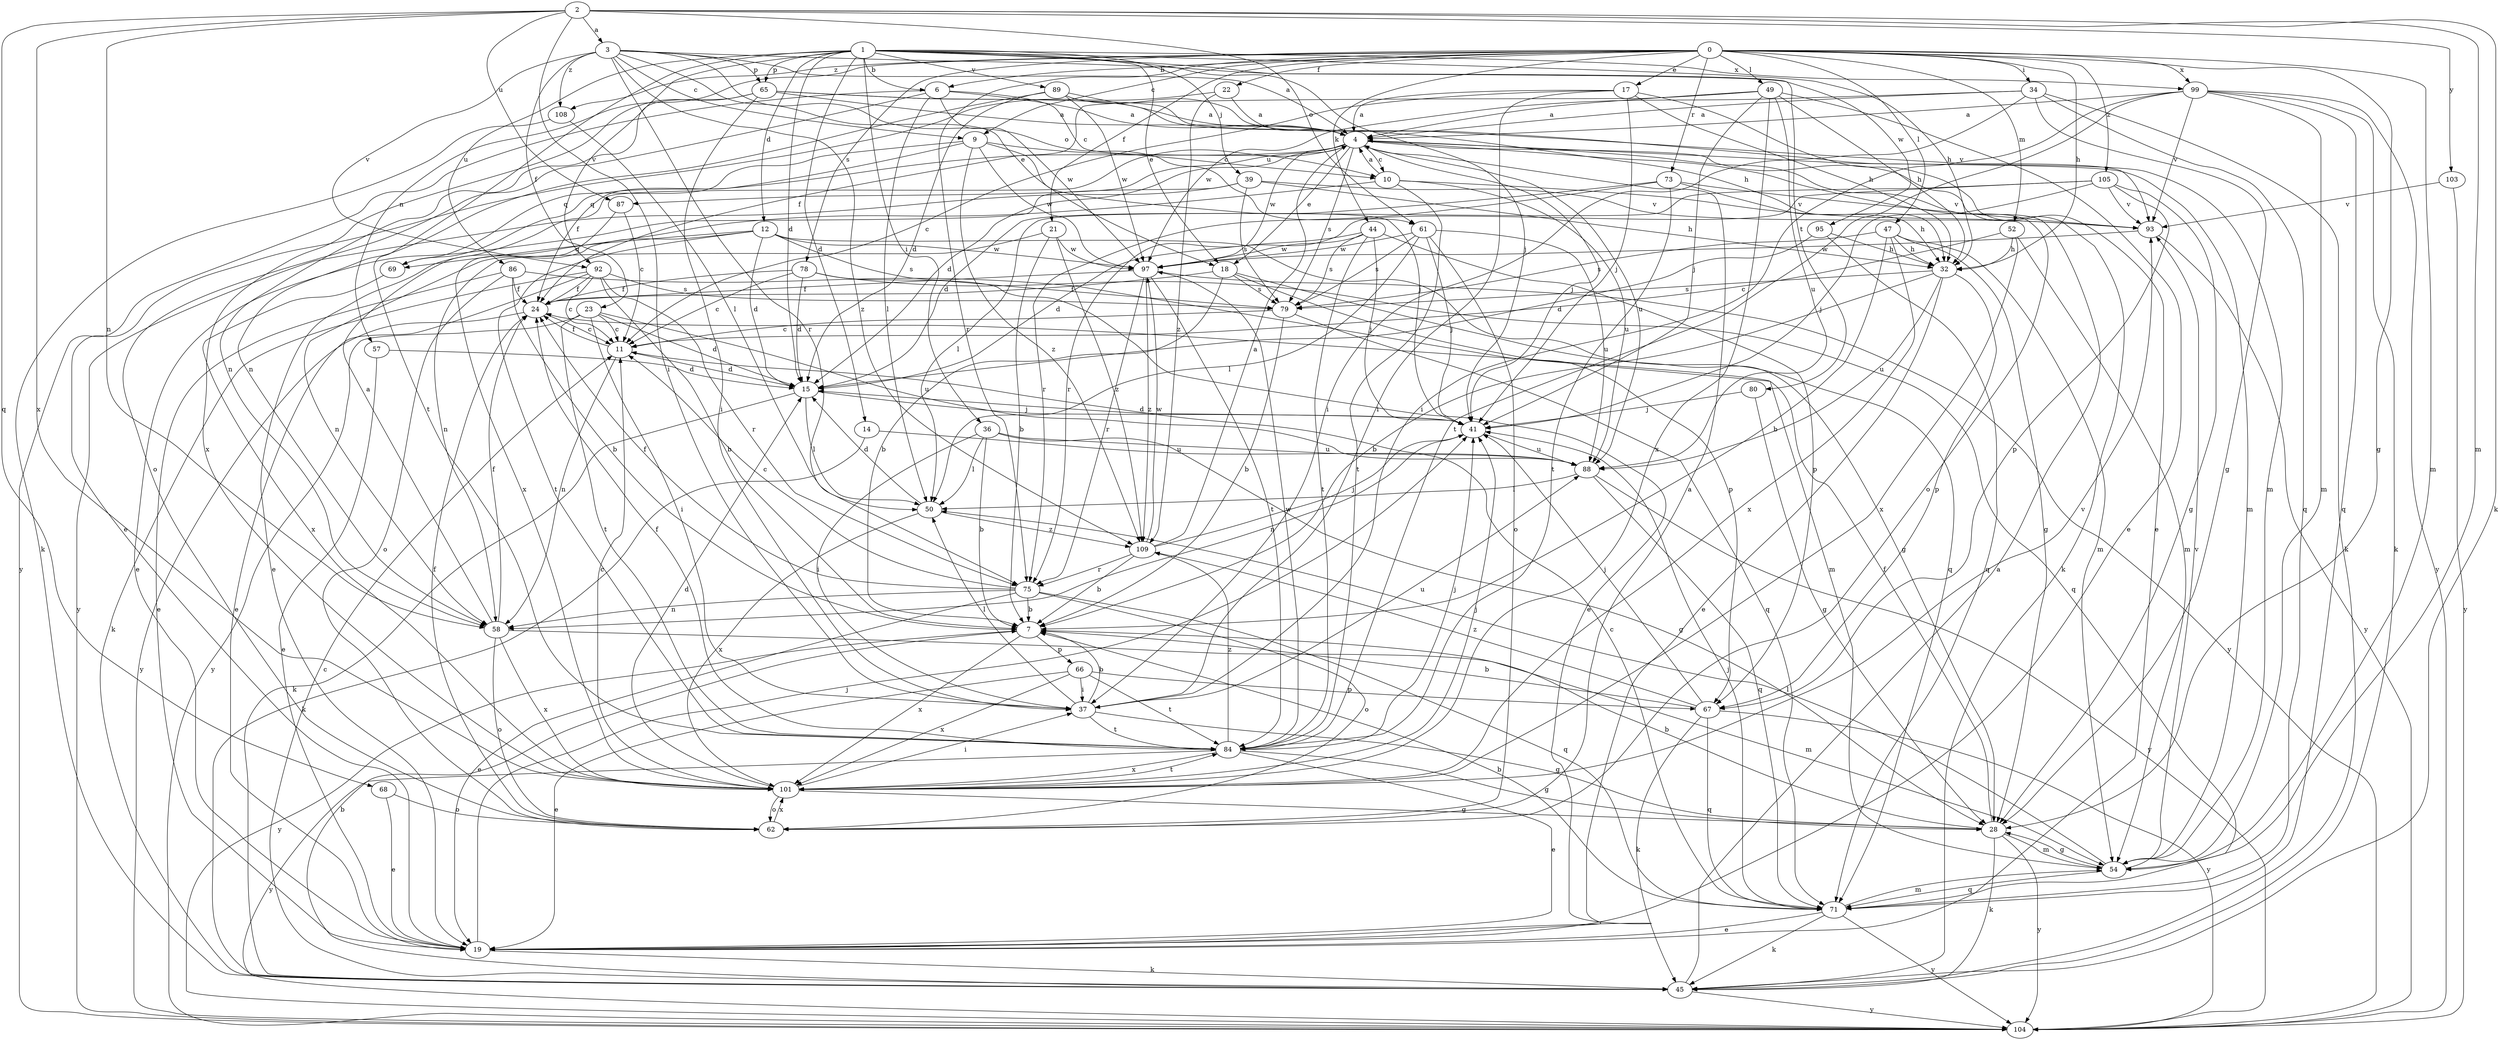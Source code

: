 strict digraph  {
0;
1;
2;
3;
4;
6;
7;
9;
10;
11;
12;
14;
15;
17;
18;
19;
21;
22;
23;
24;
28;
32;
34;
36;
37;
39;
41;
44;
45;
47;
49;
50;
52;
54;
57;
58;
61;
62;
65;
66;
67;
68;
69;
71;
73;
75;
78;
79;
80;
84;
86;
87;
88;
89;
92;
93;
95;
97;
99;
101;
103;
104;
105;
108;
109;
0 -> 6  [label=b];
0 -> 9  [label=c];
0 -> 17  [label=e];
0 -> 21  [label=f];
0 -> 22  [label=f];
0 -> 28  [label=g];
0 -> 32  [label=h];
0 -> 34  [label=i];
0 -> 44  [label=k];
0 -> 47  [label=l];
0 -> 49  [label=l];
0 -> 52  [label=m];
0 -> 54  [label=m];
0 -> 57  [label=n];
0 -> 73  [label=r];
0 -> 75  [label=r];
0 -> 78  [label=s];
0 -> 99  [label=x];
0 -> 105  [label=z];
0 -> 108  [label=z];
1 -> 6  [label=b];
1 -> 12  [label=d];
1 -> 14  [label=d];
1 -> 15  [label=d];
1 -> 18  [label=e];
1 -> 32  [label=h];
1 -> 36  [label=i];
1 -> 39  [label=j];
1 -> 41  [label=j];
1 -> 65  [label=p];
1 -> 80  [label=t];
1 -> 84  [label=t];
1 -> 86  [label=u];
1 -> 89  [label=v];
1 -> 92  [label=v];
1 -> 99  [label=x];
2 -> 3  [label=a];
2 -> 37  [label=i];
2 -> 45  [label=k];
2 -> 54  [label=m];
2 -> 58  [label=n];
2 -> 61  [label=o];
2 -> 68  [label=q];
2 -> 87  [label=u];
2 -> 101  [label=x];
2 -> 103  [label=y];
3 -> 4  [label=a];
3 -> 9  [label=c];
3 -> 18  [label=e];
3 -> 23  [label=f];
3 -> 61  [label=o];
3 -> 65  [label=p];
3 -> 75  [label=r];
3 -> 92  [label=v];
3 -> 95  [label=w];
3 -> 108  [label=z];
3 -> 109  [label=z];
4 -> 10  [label=c];
4 -> 15  [label=d];
4 -> 18  [label=e];
4 -> 41  [label=j];
4 -> 45  [label=k];
4 -> 54  [label=m];
4 -> 62  [label=o];
4 -> 69  [label=q];
4 -> 79  [label=s];
4 -> 87  [label=u];
4 -> 88  [label=u];
4 -> 97  [label=w];
6 -> 4  [label=a];
6 -> 10  [label=c];
6 -> 50  [label=l];
6 -> 62  [label=o];
6 -> 97  [label=w];
6 -> 104  [label=y];
7 -> 66  [label=p];
7 -> 101  [label=x];
7 -> 104  [label=y];
9 -> 10  [label=c];
9 -> 24  [label=f];
9 -> 41  [label=j];
9 -> 69  [label=q];
9 -> 97  [label=w];
9 -> 109  [label=z];
10 -> 4  [label=a];
10 -> 19  [label=e];
10 -> 84  [label=t];
10 -> 88  [label=u];
10 -> 93  [label=v];
11 -> 15  [label=d];
11 -> 24  [label=f];
11 -> 58  [label=n];
12 -> 15  [label=d];
12 -> 58  [label=n];
12 -> 69  [label=q];
12 -> 71  [label=q];
12 -> 79  [label=s];
12 -> 84  [label=t];
12 -> 97  [label=w];
14 -> 45  [label=k];
14 -> 88  [label=u];
15 -> 41  [label=j];
15 -> 45  [label=k];
15 -> 50  [label=l];
17 -> 4  [label=a];
17 -> 11  [label=c];
17 -> 19  [label=e];
17 -> 32  [label=h];
17 -> 37  [label=i];
17 -> 41  [label=j];
18 -> 7  [label=b];
18 -> 24  [label=f];
18 -> 28  [label=g];
18 -> 67  [label=p];
18 -> 79  [label=s];
19 -> 41  [label=j];
19 -> 45  [label=k];
21 -> 7  [label=b];
21 -> 58  [label=n];
21 -> 97  [label=w];
21 -> 109  [label=z];
22 -> 4  [label=a];
22 -> 19  [label=e];
22 -> 109  [label=z];
23 -> 11  [label=c];
23 -> 15  [label=d];
23 -> 37  [label=i];
23 -> 84  [label=t];
23 -> 88  [label=u];
23 -> 104  [label=y];
24 -> 11  [label=c];
24 -> 104  [label=y];
28 -> 7  [label=b];
28 -> 24  [label=f];
28 -> 45  [label=k];
28 -> 54  [label=m];
28 -> 104  [label=y];
32 -> 7  [label=b];
32 -> 19  [label=e];
32 -> 67  [label=p];
32 -> 79  [label=s];
32 -> 88  [label=u];
34 -> 4  [label=a];
34 -> 28  [label=g];
34 -> 37  [label=i];
34 -> 45  [label=k];
34 -> 71  [label=q];
34 -> 97  [label=w];
36 -> 7  [label=b];
36 -> 28  [label=g];
36 -> 37  [label=i];
36 -> 50  [label=l];
36 -> 88  [label=u];
37 -> 7  [label=b];
37 -> 28  [label=g];
37 -> 50  [label=l];
37 -> 84  [label=t];
37 -> 88  [label=u];
39 -> 19  [label=e];
39 -> 32  [label=h];
39 -> 79  [label=s];
39 -> 93  [label=v];
39 -> 104  [label=y];
41 -> 15  [label=d];
41 -> 58  [label=n];
41 -> 88  [label=u];
44 -> 15  [label=d];
44 -> 41  [label=j];
44 -> 67  [label=p];
44 -> 79  [label=s];
44 -> 84  [label=t];
44 -> 97  [label=w];
45 -> 4  [label=a];
45 -> 7  [label=b];
45 -> 11  [label=c];
45 -> 104  [label=y];
47 -> 7  [label=b];
47 -> 28  [label=g];
47 -> 32  [label=h];
47 -> 54  [label=m];
47 -> 79  [label=s];
47 -> 101  [label=x];
49 -> 4  [label=a];
49 -> 19  [label=e];
49 -> 24  [label=f];
49 -> 32  [label=h];
49 -> 41  [label=j];
49 -> 88  [label=u];
49 -> 101  [label=x];
50 -> 15  [label=d];
50 -> 101  [label=x];
50 -> 109  [label=z];
52 -> 11  [label=c];
52 -> 32  [label=h];
52 -> 54  [label=m];
52 -> 101  [label=x];
54 -> 28  [label=g];
54 -> 50  [label=l];
54 -> 71  [label=q];
54 -> 93  [label=v];
57 -> 15  [label=d];
57 -> 19  [label=e];
58 -> 4  [label=a];
58 -> 24  [label=f];
58 -> 54  [label=m];
58 -> 62  [label=o];
58 -> 101  [label=x];
61 -> 41  [label=j];
61 -> 50  [label=l];
61 -> 62  [label=o];
61 -> 79  [label=s];
61 -> 88  [label=u];
61 -> 97  [label=w];
62 -> 4  [label=a];
62 -> 24  [label=f];
62 -> 101  [label=x];
65 -> 4  [label=a];
65 -> 32  [label=h];
65 -> 37  [label=i];
65 -> 54  [label=m];
65 -> 58  [label=n];
65 -> 101  [label=x];
66 -> 19  [label=e];
66 -> 37  [label=i];
66 -> 67  [label=p];
66 -> 84  [label=t];
66 -> 101  [label=x];
67 -> 7  [label=b];
67 -> 41  [label=j];
67 -> 45  [label=k];
67 -> 71  [label=q];
67 -> 104  [label=y];
67 -> 109  [label=z];
68 -> 19  [label=e];
68 -> 62  [label=o];
69 -> 101  [label=x];
71 -> 7  [label=b];
71 -> 11  [label=c];
71 -> 19  [label=e];
71 -> 41  [label=j];
71 -> 45  [label=k];
71 -> 54  [label=m];
71 -> 104  [label=y];
73 -> 15  [label=d];
73 -> 32  [label=h];
73 -> 75  [label=r];
73 -> 84  [label=t];
73 -> 93  [label=v];
75 -> 7  [label=b];
75 -> 11  [label=c];
75 -> 19  [label=e];
75 -> 24  [label=f];
75 -> 58  [label=n];
75 -> 62  [label=o];
75 -> 71  [label=q];
78 -> 11  [label=c];
78 -> 15  [label=d];
78 -> 19  [label=e];
78 -> 24  [label=f];
78 -> 71  [label=q];
79 -> 7  [label=b];
79 -> 11  [label=c];
79 -> 71  [label=q];
80 -> 28  [label=g];
80 -> 41  [label=j];
84 -> 19  [label=e];
84 -> 24  [label=f];
84 -> 28  [label=g];
84 -> 41  [label=j];
84 -> 97  [label=w];
84 -> 101  [label=x];
84 -> 104  [label=y];
84 -> 109  [label=z];
86 -> 7  [label=b];
86 -> 19  [label=e];
86 -> 24  [label=f];
86 -> 54  [label=m];
86 -> 62  [label=o];
87 -> 11  [label=c];
87 -> 101  [label=x];
88 -> 50  [label=l];
88 -> 71  [label=q];
88 -> 104  [label=y];
89 -> 4  [label=a];
89 -> 15  [label=d];
89 -> 58  [label=n];
89 -> 93  [label=v];
89 -> 97  [label=w];
92 -> 7  [label=b];
92 -> 11  [label=c];
92 -> 19  [label=e];
92 -> 24  [label=f];
92 -> 45  [label=k];
92 -> 75  [label=r];
92 -> 79  [label=s];
93 -> 97  [label=w];
93 -> 104  [label=y];
95 -> 15  [label=d];
95 -> 32  [label=h];
95 -> 71  [label=q];
97 -> 24  [label=f];
97 -> 75  [label=r];
97 -> 84  [label=t];
97 -> 104  [label=y];
97 -> 109  [label=z];
99 -> 4  [label=a];
99 -> 37  [label=i];
99 -> 45  [label=k];
99 -> 54  [label=m];
99 -> 71  [label=q];
99 -> 84  [label=t];
99 -> 93  [label=v];
99 -> 104  [label=y];
101 -> 11  [label=c];
101 -> 15  [label=d];
101 -> 28  [label=g];
101 -> 37  [label=i];
101 -> 41  [label=j];
101 -> 62  [label=o];
101 -> 84  [label=t];
101 -> 93  [label=v];
103 -> 93  [label=v];
103 -> 104  [label=y];
105 -> 28  [label=g];
105 -> 41  [label=j];
105 -> 50  [label=l];
105 -> 67  [label=p];
105 -> 75  [label=r];
105 -> 93  [label=v];
108 -> 45  [label=k];
108 -> 50  [label=l];
109 -> 4  [label=a];
109 -> 7  [label=b];
109 -> 41  [label=j];
109 -> 75  [label=r];
109 -> 97  [label=w];
}
